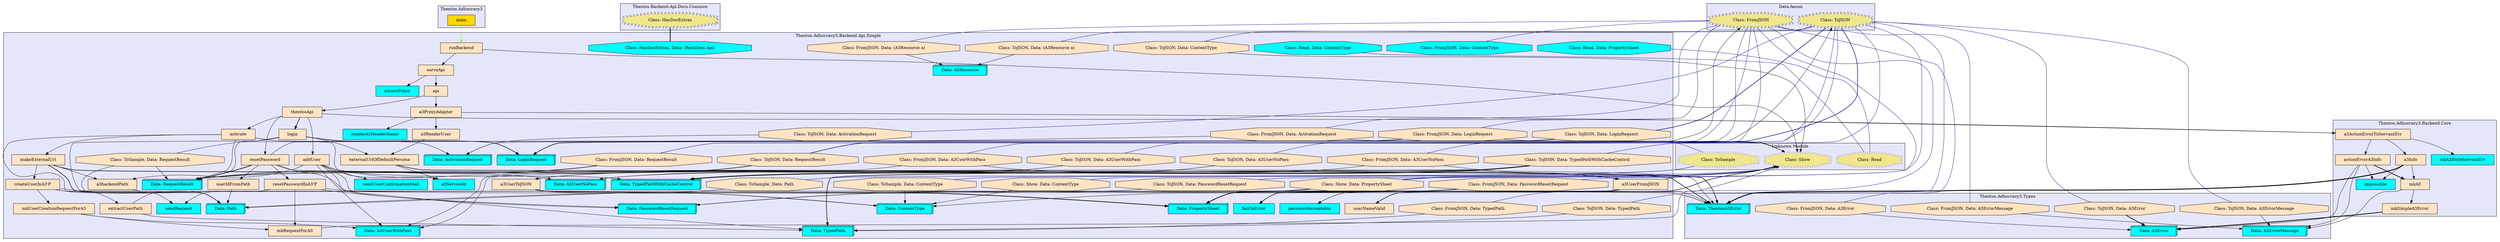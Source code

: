 digraph "Current module groupings" {
    node [margin="0.4,0.1"
         ,style=filled];
    subgraph "cluster_Thentos-Adhocracy3" {
        graph [label="Thentos.Adhocracy3"
              ,style=filled
              ,fillcolor=lavender];
        1 [label=main
          ,shape=box
          ,fillcolor=gold
          ,style="filled,solid"];
    }
    subgraph "cluster_Thentos-Adhocracy3-Backend-Api-Simple" {
        graph [label="Thentos.Adhocracy3.Backend.Api.Simple"
              ,style=filled
              ,fillcolor=lavender];
        2 [label="Data: A3Resource"
          ,shape=box3d
          ,fillcolor=cyan
          ,style="filled,solid"];
        3 [label="Data: A3UserNoPass"
          ,shape=box3d
          ,fillcolor=cyan
          ,style="filled,solid"];
        4 [label="Data: A3UserWithPass"
          ,shape=box3d
          ,fillcolor=cyan
          ,style="filled,solid"];
        5 [label="Data: ActivationRequest"
          ,shape=box3d
          ,fillcolor=cyan
          ,style="filled,solid"];
        6 [label="Data: ContentType"
          ,shape=box3d
          ,fillcolor=cyan
          ,style="filled,solid"];
        7 [label="Data: LoginRequest"
          ,shape=box3d
          ,fillcolor=cyan
          ,style="filled,solid"];
        9 [label="Data: PropertySheet"
          ,shape=box3d
          ,fillcolor=cyan
          ,style="filled,solid"];
        12 [label="Data: PasswordResetRequest"
           ,shape=box3d
           ,fillcolor=cyan
           ,style="filled,solid"];
        13 [label="Data: Path"
           ,shape=box3d
           ,fillcolor=cyan
           ,style="filled,solid"];
        14 [label="Data: RequestResult"
           ,shape=box3d
           ,fillcolor=cyan
           ,style="filled,solid"];
        16 [label="Data: TypedPath"
           ,shape=box3d
           ,fillcolor=cyan
           ,style="filled,solid"];
        17 [label="Data: TypedPathWithCacheControl"
           ,shape=box3d
           ,fillcolor=cyan
           ,style="filled,solid"];
        18 [label=a3ProxyAdapter
           ,shape=box
           ,fillcolor=bisque
           ,style="filled,solid"];
        19 [label=a3RenderUser
           ,shape=box
           ,fillcolor=bisque
           ,style="filled,solid"];
        20 [label=a3ServiceId
           ,shape=box
           ,fillcolor=cyan
           ,style="filled,solid"];
        21 [label=a3UserFromJSON
           ,shape=box
           ,fillcolor=bisque
           ,style="filled,solid"];
        22 [label=a3UserToJSON
           ,shape=box
           ,fillcolor=bisque
           ,style="filled,solid"];
        23 [label=a3backendPath
           ,shape=box
           ,fillcolor=bisque
           ,style="filled,solid"];
        24 [label=a3corsPolicy
           ,shape=box
           ,fillcolor=cyan
           ,style="filled,solid"];
        25 [label=activate
           ,shape=box
           ,fillcolor=bisque
           ,style="filled,solid"];
        26 [label=addUser
           ,shape=box
           ,fillcolor=bisque
           ,style="filled,solid"];
        27 [label=api
           ,shape=box
           ,fillcolor=bisque
           ,style="filled,solid"];
        28 [label="createUserInA3'P"
           ,shape=box
           ,fillcolor=bisque
           ,style="filled,solid"];
        29 [label=externalUrlOfDefaultPersona
           ,shape=box
           ,fillcolor=bisque
           ,style="filled,solid"];
        30 [label=extractUserPath
           ,shape=box
           ,fillcolor=bisque
           ,style="filled,solid"];
        31 [label=failOnError
           ,shape=box
           ,fillcolor=cyan
           ,style="filled,solid"];
        35 [label="Class: HasDocExtras, Data: (RestDocs Api)"
           ,shape=octagon
           ,fillcolor=cyan
           ,style="filled,solid"];
        40 [label=login
           ,shape=box
           ,fillcolor=bisque
           ,style="filled,solid"];
        44 [label=makeExternalUrl
           ,shape=box
           ,fillcolor=bisque
           ,style="filled,solid"];
        45 [label=mkRequestForA3
           ,shape=box
           ,fillcolor=bisque
           ,style="filled,solid"];
        46 [label=mkUserCreationRequestForA3
           ,shape=box
           ,fillcolor=bisque
           ,style="filled,solid"];
        47 [label="Class: FromJSON, Data: (A3Resource a)"
           ,shape=octagon
           ,fillcolor=bisque
           ,style="filled,solid"];
        48 [label="Class: FromJSON, Data: A3UserNoPass"
           ,shape=octagon
           ,fillcolor=bisque
           ,style="filled,solid"];
        49 [label="Class: FromJSON, Data: A3UserWithPass"
           ,shape=octagon
           ,fillcolor=bisque
           ,style="filled,solid"];
        50 [label="Class: FromJSON, Data: ActivationRequest"
           ,shape=octagon
           ,fillcolor=bisque
           ,style="filled,solid"];
        51 [label="Class: FromJSON, Data: ContentType"
           ,shape=octagon
           ,fillcolor=cyan
           ,style="filled,solid"];
        52 [label="Class: FromJSON, Data: LoginRequest"
           ,shape=octagon
           ,fillcolor=bisque
           ,style="filled,solid"];
        53 [label="Class: FromJSON, Data: PasswordResetRequest"
           ,shape=octagon
           ,fillcolor=bisque
           ,style="filled,solid"];
        54 [label="Class: FromJSON, Data: RequestResult"
           ,shape=octagon
           ,fillcolor=bisque
           ,style="filled,solid"];
        55 [label="Class: FromJSON, Data: TypedPath"
           ,shape=octagon
           ,fillcolor=bisque
           ,style="filled,solid"];
        56 [label=passwordAcceptable
           ,shape=box
           ,fillcolor=cyan
           ,style="filled,solid"];
        57 [label="Class: Read, Data: ContentType"
           ,shape=octagon
           ,fillcolor=cyan
           ,style="filled,solid"];
        58 [label="Class: Read, Data: PropertySheet"
           ,shape=octagon
           ,fillcolor=cyan
           ,style="filled,solid"];
        59 [label=renderA3HeaderName
           ,shape=box
           ,fillcolor=cyan
           ,style="filled,solid"];
        60 [label=resetPassword
           ,shape=box
           ,fillcolor=bisque
           ,style="filled,solid"];
        61 [label="resetPasswordInA3'P"
           ,shape=box
           ,fillcolor=bisque
           ,style="filled,solid"];
        62 [label=runBackend
           ,shape=box
           ,fillcolor=bisque
           ,style="filled,solid"];
        63 [label=sendRequest
           ,shape=box
           ,fillcolor=cyan
           ,style="filled,solid"];
        64 [label=sendUserConfirmationMail
           ,shape=box
           ,fillcolor=cyan
           ,style="filled,solid"];
        65 [label=serveApi
           ,shape=box
           ,fillcolor=bisque
           ,style="filled,solid"];
        66 [label="Class: Show, Data: ContentType"
           ,shape=octagon
           ,fillcolor=bisque
           ,style="filled,solid"];
        67 [label="Class: Show, Data: PropertySheet"
           ,shape=octagon
           ,fillcolor=bisque
           ,style="filled,solid"];
        68 [label=thentosApi
           ,shape=box
           ,fillcolor=bisque
           ,style="filled,solid"];
        69 [label="Class: ToJSON, Data: (A3Resource a)"
           ,shape=octagon
           ,fillcolor=bisque
           ,style="filled,solid"];
        70 [label="Class: ToJSON, Data: A3UserNoPass"
           ,shape=octagon
           ,fillcolor=bisque
           ,style="filled,solid"];
        71 [label="Class: ToJSON, Data: A3UserWithPass"
           ,shape=octagon
           ,fillcolor=bisque
           ,style="filled,solid"];
        72 [label="Class: ToJSON, Data: ActivationRequest"
           ,shape=octagon
           ,fillcolor=bisque
           ,style="filled,solid"];
        73 [label="Class: ToJSON, Data: ContentType"
           ,shape=octagon
           ,fillcolor=bisque
           ,style="filled,solid"];
        74 [label="Class: ToJSON, Data: LoginRequest"
           ,shape=octagon
           ,fillcolor=bisque
           ,style="filled,solid"];
        75 [label="Class: ToJSON, Data: PasswordResetRequest"
           ,shape=octagon
           ,fillcolor=bisque
           ,style="filled,solid"];
        76 [label="Class: ToJSON, Data: RequestResult"
           ,shape=octagon
           ,fillcolor=bisque
           ,style="filled,solid"];
        77 [label="Class: ToJSON, Data: TypedPath"
           ,shape=octagon
           ,fillcolor=bisque
           ,style="filled,solid"];
        78 [label="Class: ToJSON, Data: TypedPathWithCacheControl"
           ,shape=octagon
           ,fillcolor=bisque
           ,style="filled,solid"];
        79 [label="Class: ToSample, Data: ContentType"
           ,shape=octagon
           ,fillcolor=bisque
           ,style="filled,solid"];
        80 [label="Class: ToSample, Data: Path"
           ,shape=octagon
           ,fillcolor=bisque
           ,style="filled,solid"];
        81 [label="Class: ToSample, Data: RequestResult"
           ,shape=octagon
           ,fillcolor=bisque
           ,style="filled,solid"];
        89 [label=userIdFromPath
           ,shape=box
           ,fillcolor=bisque
           ,style="filled,solid"];
        90 [label=userNameValid
           ,shape=box
           ,fillcolor=bisque
           ,style="filled,solid"];
    }
    subgraph "cluster_Thentos-Adhocracy3-Backend-Core" {
        graph [label="Thentos.Adhocracy3.Backend.Core"
              ,style=filled
              ,fillcolor=lavender];
        91 [label=a3ActionErrorToServantErr
           ,shape=box
           ,fillcolor=bisque
           ,style="filled,solid"];
        92 [label=a3Info
           ,shape=box
           ,fillcolor=bisque
           ,style="filled,solid"];
        93 [label=actionErrorA3Info
           ,shape=box
           ,fillcolor=bisque
           ,style="filled,solid"];
        94 [label=impossible
           ,shape=box
           ,fillcolor=cyan
           ,style="filled,solid"];
        95 [label=mkA3
           ,shape=box
           ,fillcolor=bisque
           ,style="filled,solid"];
        96 [label=mkA3StyleServantErr
           ,shape=box
           ,fillcolor=cyan
           ,style="filled,solid"];
        97 [label=mkSimpleA3Error
           ,shape=box
           ,fillcolor=bisque
           ,style="filled,solid"];
    }
    subgraph "cluster_Thentos-Adhocracy3-Types" {
        graph [label="Thentos.Adhocracy3.Types"
              ,style=filled
              ,fillcolor=lavender];
        98 [label="Data: ThentosA3Error"
           ,shape=box3d
           ,fillcolor=cyan
           ,style="filled,solid"];
        100 [label="Data: A3Error"
            ,shape=box3d
            ,fillcolor=cyan
            ,style="filled,solid"];
        101 [label="Data: A3ErrorMessage"
            ,shape=box3d
            ,fillcolor=cyan
            ,style="filled,solid"];
        110 [label="Class: FromJSON, Data: A3Error"
            ,shape=octagon
            ,fillcolor=bisque
            ,style="filled,solid"];
        111 [label="Class: FromJSON, Data: A3ErrorMessage"
            ,shape=octagon
            ,fillcolor=bisque
            ,style="filled,solid"];
        112 [label="Class: ToJSON, Data: A3Error"
            ,shape=octagon
            ,fillcolor=bisque
            ,style="filled,solid"];
        113 [label="Class: ToJSON, Data: A3ErrorMessage"
            ,shape=octagon
            ,fillcolor=bisque
            ,style="filled,solid"];
    }
    subgraph "cluster_Data-Aeson" {
        graph [label="Data.Aeson"
              ,style=filled
              ,fillcolor=lavender];
        114 [label="Class: FromJSON"
            ,shape=doubleoctagon
            ,fillcolor=khaki
            ,style="filled,dashed"];
        115 [label="Class: ToJSON"
            ,shape=doubleoctagon
            ,fillcolor=khaki
            ,style="filled,dashed"];
    }
    subgraph "cluster_Thentos-Backend-Api-Docs-Common" {
        graph [label="Thentos.Backend.Api.Docs.Common"
              ,style=filled
              ,fillcolor=lavender];
        116 [label="Class: HasDocExtras"
            ,shape=doubleoctagon
            ,fillcolor=khaki
            ,style="filled,dashed"];
    }
    subgraph "cluster_Unknown Module" {
        graph [label="Unknown Module"
              ,style=filled
              ,fillcolor=lavender];
        122 [label="Class: Read"
            ,shape=doubleoctagon
            ,fillcolor=khaki
            ,style="filled,dotted"];
        123 [label="Class: Show"
            ,shape=doubleoctagon
            ,fillcolor=khaki
            ,style="filled,dotted"];
        125 [label="Class: ToSample"
            ,shape=doubleoctagon
            ,fillcolor=khaki
            ,style="filled,dotted"];
    }
    1 -> 62 [penwidth=1
            ,color=chartreuse];
    18 -> 19 [penwidth=1
             ,color=black];
    18 -> 59 [penwidth=1
             ,color=black];
    18 -> 91 [penwidth=1
             ,color=black];
    19 -> 29 [penwidth=1
             ,color=black];
    21 -> 6 [penwidth=1
            ,color=black];
    21 -> 9 [penwidth=2.09861228866811
            ,color=black];
    21 -> 31 [penwidth=1.6931471805599454
             ,color=black];
    21 -> 56 [penwidth=1
             ,color=black];
    21 -> 90 [penwidth=1
             ,color=black];
    21 -> 123 [penwidth=1
              ,color=black];
    22 -> 6 [penwidth=1
            ,color=black];
    22 -> 9 [penwidth=2.09861228866811
            ,color=black];
    23 -> 13 [penwidth=1
             ,color=black];
    25 -> 5 [penwidth=1
            ,color=black];
    25 -> 13 [penwidth=1
             ,color=black];
    25 -> 14 [penwidth=1
             ,color=black];
    25 -> 20 [penwidth=1
             ,color=black];
    25 -> 44 [penwidth=1
             ,color=black];
    26 -> 3 [penwidth=1
            ,color=black];
    26 -> 4 [penwidth=1
            ,color=black];
    26 -> 6 [penwidth=1
            ,color=black];
    26 -> 16 [penwidth=1
             ,color=black];
    26 -> 17 [penwidth=1
             ,color=black];
    26 -> 23 [penwidth=1
             ,color=black];
    26 -> 64 [penwidth=1
             ,color=black];
    27 -> 18 [penwidth=1
             ,color=black];
    27 -> 68 [penwidth=1
             ,color=black];
    28 -> 30 [penwidth=1
             ,color=black];
    28 -> 46 [penwidth=1
             ,color=black];
    28 -> 63 [penwidth=1
             ,color=black];
    28 -> 98 [penwidth=1
             ,color=black];
    29 -> 20 [penwidth=1
             ,color=black];
    29 -> 98 [penwidth=1.6931471805599454
             ,color=black];
    30 -> 16 [penwidth=1
             ,color=black];
    30 -> 98 [penwidth=1
             ,color=black];
    40 -> 7 [penwidth=1.6931471805599454
            ,color=black];
    40 -> 13 [penwidth=1
             ,color=black];
    40 -> 14 [penwidth=1
             ,color=black];
    40 -> 29 [penwidth=1
             ,color=black];
    44 -> 13 [penwidth=1.6931471805599454
             ,color=black];
    44 -> 23 [penwidth=1
             ,color=black];
    44 -> 28 [penwidth=1
             ,color=black];
    44 -> 98 [penwidth=1.6931471805599454
             ,color=black];
    45 -> 123 [penwidth=1
              ,color=black];
    46 -> 4 [penwidth=1
            ,color=black];
    46 -> 45 [penwidth=1
             ,color=black];
    47 -> 2 [penwidth=1
            ,color=black];
    48 -> 3 [penwidth=1
            ,color=black];
    48 -> 21 [penwidth=1
             ,color=black];
    49 -> 4 [penwidth=1
            ,color=black];
    49 -> 21 [penwidth=1
             ,color=black];
    50 -> 5 [penwidth=1
            ,color=black];
    50 -> 123 [penwidth=1
              ,color=black];
    52 -> 7 [penwidth=1.6931471805599454
            ,color=black];
    52 -> 123 [penwidth=1
              ,color=black];
    53 -> 12 [penwidth=1
             ,color=black];
    53 -> 13 [penwidth=1
             ,color=black];
    53 -> 31 [penwidth=1
             ,color=black];
    53 -> 56 [penwidth=1
             ,color=black];
    54 -> 14 [penwidth=1.6931471805599454
             ,color=black];
    54 -> 114 [penwidth=1
              ,color=black];
    55 -> 16 [penwidth=1
             ,color=black];
    60 -> 12 [penwidth=1
             ,color=black];
    60 -> 14 [penwidth=2.09861228866811
             ,color=black];
    60 -> 61 [penwidth=1
             ,color=black];
    60 -> 89 [penwidth=1
             ,color=black];
    60 -> 98 [penwidth=1
             ,color=black];
    60 -> 123 [penwidth=1
              ,color=black];
    61 -> 12 [penwidth=1
             ,color=black];
    61 -> 45 [penwidth=1
             ,color=black];
    61 -> 63 [penwidth=1
             ,color=black];
    61 -> 98 [penwidth=1
             ,color=black];
    62 -> 65 [penwidth=1
             ,color=black];
    62 -> 123 [penwidth=1
              ,color=black];
    65 -> 24 [penwidth=1
             ,color=black];
    65 -> 27 [penwidth=1
             ,color=black];
    66 -> 6 [penwidth=1
            ,color=black];
    67 -> 9 [penwidth=2.09861228866811
            ,color=black];
    68 -> 25 [penwidth=1
             ,color=black];
    68 -> 26 [penwidth=1
             ,color=black];
    68 -> 40 [penwidth=1.6931471805599454
             ,color=black];
    68 -> 60 [penwidth=1
             ,color=black];
    68 -> 91 [penwidth=1
             ,color=black];
    69 -> 2 [penwidth=1
            ,color=black];
    70 -> 3 [penwidth=1
            ,color=black];
    70 -> 22 [penwidth=1
             ,color=black];
    71 -> 4 [penwidth=1
            ,color=black];
    71 -> 22 [penwidth=1
             ,color=black];
    72 -> 5 [penwidth=1
            ,color=black];
    73 -> 123 [penwidth=1
              ,color=black];
    74 -> 7 [penwidth=1.6931471805599454
            ,color=black];
    75 -> 12 [penwidth=1
             ,color=black];
    76 -> 14 [penwidth=1.6931471805599454
             ,color=black];
    76 -> 115 [penwidth=1
              ,color=black];
    77 -> 16 [penwidth=1
             ,color=black];
    78 -> 16 [penwidth=1.6931471805599454
             ,color=black];
    78 -> 17 [penwidth=2.791759469228055
             ,color=black];
    79 -> 6 [penwidth=1
            ,color=black];
    80 -> 13 [penwidth=1
             ,color=black];
    81 -> 13 [penwidth=1
             ,color=black];
    81 -> 14 [penwidth=1
             ,color=black];
    89 -> 13 [penwidth=1
             ,color=black];
    90 -> 123 [penwidth=1.6931471805599454
              ,color=black];
    91 -> 92 [penwidth=1
             ,color=black];
    91 -> 93 [penwidth=1
             ,color=black];
    91 -> 96 [penwidth=1
             ,color=black];
    92 -> 94 [penwidth=1
             ,color=black];
    92 -> 95 [penwidth=1
             ,color=black];
    92 -> 98 [penwidth=2.9459101490553135
             ,color=black];
    93 -> 94 [penwidth=1
             ,color=black];
    93 -> 95 [penwidth=2.09861228866811
             ,color=black];
    93 -> 100 [penwidth=1
              ,color=black];
    93 -> 101 [penwidth=1
              ,color=black];
    95 -> 97 [penwidth=1
             ,color=black];
    95 -> 101 [penwidth=1
              ,color=black];
    97 -> 100 [penwidth=2.386294361119891
              ,color=black];
    110 -> 100 [penwidth=1
               ,color=black];
    111 -> 101 [penwidth=1
               ,color=black];
    112 -> 100 [penwidth=2.09861228866811
               ,color=black];
    113 -> 101 [penwidth=1
               ,color=black];
    114 -> 47 [penwidth=1
              ,color=navy
              ,dir=none];
    114 -> 48 [penwidth=1
              ,color=navy
              ,dir=none];
    114 -> 49 [penwidth=1
              ,color=navy
              ,dir=none];
    114 -> 50 [penwidth=1
              ,color=navy
              ,dir=none];
    114 -> 51 [penwidth=1
              ,color=navy
              ,dir=none];
    114 -> 52 [penwidth=1
              ,color=navy
              ,dir=none];
    114 -> 53 [penwidth=1
              ,color=navy
              ,dir=none];
    114 -> 54 [penwidth=1
              ,color=navy
              ,dir=none];
    114 -> 55 [penwidth=1
              ,color=navy
              ,dir=none];
    114 -> 110 [penwidth=1
               ,color=navy
               ,dir=none];
    114 -> 111 [penwidth=1
               ,color=navy
               ,dir=none];
    115 -> 69 [penwidth=1
              ,color=navy
              ,dir=none];
    115 -> 70 [penwidth=1
              ,color=navy
              ,dir=none];
    115 -> 71 [penwidth=1
              ,color=navy
              ,dir=none];
    115 -> 72 [penwidth=1
              ,color=navy
              ,dir=none];
    115 -> 73 [penwidth=1
              ,color=navy
              ,dir=none];
    115 -> 74 [penwidth=1.6931471805599454
              ,color=navy
              ,dir=none];
    115 -> 75 [penwidth=1
              ,color=navy
              ,dir=none];
    115 -> 76 [penwidth=1.6931471805599454
              ,color=navy
              ,dir=none];
    115 -> 77 [penwidth=1
              ,color=navy
              ,dir=none];
    115 -> 78 [penwidth=1
              ,color=navy
              ,dir=none];
    115 -> 112 [penwidth=1
               ,color=navy
               ,dir=none];
    115 -> 113 [penwidth=1
               ,color=navy
               ,dir=none];
    116 -> 35 [penwidth=2.6094379124341005
              ,color=navy
              ,dir=none];
    122 -> 57 [penwidth=1
              ,color=navy
              ,dir=none];
    122 -> 58 [penwidth=1
              ,color=navy
              ,dir=none];
    123 -> 66 [penwidth=1
              ,color=navy
              ,dir=none];
    123 -> 67 [penwidth=2.09861228866811
              ,color=navy
              ,dir=none];
    125 -> 79 [penwidth=1
              ,color=navy
              ,dir=none];
    125 -> 80 [penwidth=1
              ,color=navy
              ,dir=none];
    125 -> 81 [penwidth=1
              ,color=navy
              ,dir=none];
}
